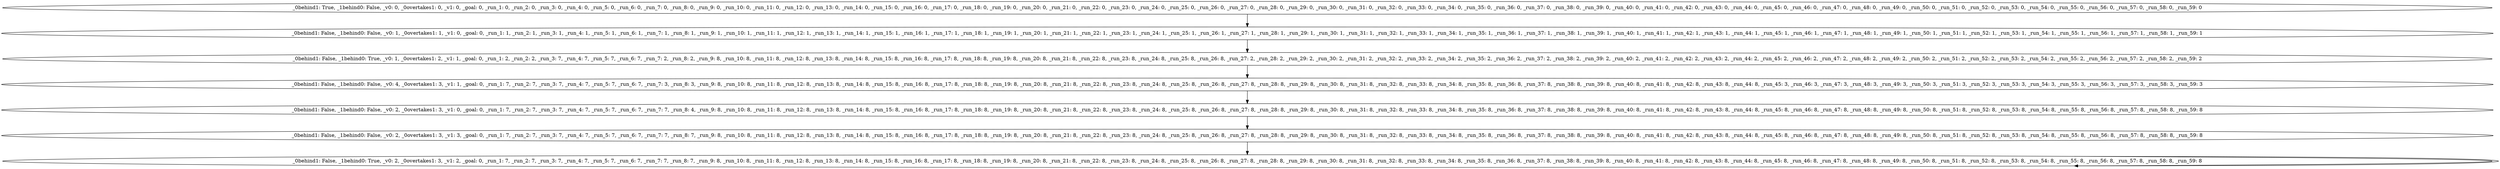 digraph  {
0 [_0behind1=True, _0overtakes1=0, _1behind0=False, _goal=0, _run_1=0, _run_10=0, _run_11=0, _run_12=0, _run_13=0, _run_14=0, _run_15=0, _run_16=0, _run_17=0, _run_18=0, _run_19=0, _run_2=0, _run_20=0, _run_21=0, _run_22=0, _run_23=0, _run_24=0, _run_25=0, _run_26=0, _run_27=0, _run_28=0, _run_29=0, _run_3=0, _run_30=0, _run_31=0, _run_32=0, _run_33=0, _run_34=0, _run_35=0, _run_36=0, _run_37=0, _run_38=0, _run_39=0, _run_4=0, _run_40=0, _run_41=0, _run_42=0, _run_43=0, _run_44=0, _run_45=0, _run_46=0, _run_47=0, _run_48=0, _run_49=0, _run_5=0, _run_50=0, _run_51=0, _run_52=0, _run_53=0, _run_54=0, _run_55=0, _run_56=0, _run_57=0, _run_58=0, _run_59=0, _run_6=0, _run_7=0, _run_8=0, _run_9=0, _v0=0, _v1=0, label="_0behind1: True, _1behind0: False, _v0: 0, _0overtakes1: 0, _v1: 0, _goal: 0, _run_1: 0, _run_2: 0, _run_3: 0, _run_4: 0, _run_5: 0, _run_6: 0, _run_7: 0, _run_8: 0, _run_9: 0, _run_10: 0, _run_11: 0, _run_12: 0, _run_13: 0, _run_14: 0, _run_15: 0, _run_16: 0, _run_17: 0, _run_18: 0, _run_19: 0, _run_20: 0, _run_21: 0, _run_22: 0, _run_23: 0, _run_24: 0, _run_25: 0, _run_26: 0, _run_27: 0, _run_28: 0, _run_29: 0, _run_30: 0, _run_31: 0, _run_32: 0, _run_33: 0, _run_34: 0, _run_35: 0, _run_36: 0, _run_37: 0, _run_38: 0, _run_39: 0, _run_40: 0, _run_41: 0, _run_42: 0, _run_43: 0, _run_44: 0, _run_45: 0, _run_46: 0, _run_47: 0, _run_48: 0, _run_49: 0, _run_50: 0, _run_51: 0, _run_52: 0, _run_53: 0, _run_54: 0, _run_55: 0, _run_56: 0, _run_57: 0, _run_58: 0, _run_59: 0"];
1 [_0behind1=False, _0overtakes1=1, _1behind0=False, _goal=0, _run_1=1, _run_10=1, _run_11=1, _run_12=1, _run_13=1, _run_14=1, _run_15=1, _run_16=1, _run_17=1, _run_18=1, _run_19=1, _run_2=1, _run_20=1, _run_21=1, _run_22=1, _run_23=1, _run_24=1, _run_25=1, _run_26=1, _run_27=1, _run_28=1, _run_29=1, _run_3=1, _run_30=1, _run_31=1, _run_32=1, _run_33=1, _run_34=1, _run_35=1, _run_36=1, _run_37=1, _run_38=1, _run_39=1, _run_4=1, _run_40=1, _run_41=1, _run_42=1, _run_43=1, _run_44=1, _run_45=1, _run_46=1, _run_47=1, _run_48=1, _run_49=1, _run_5=1, _run_50=1, _run_51=1, _run_52=1, _run_53=1, _run_54=1, _run_55=1, _run_56=1, _run_57=1, _run_58=1, _run_59=1, _run_6=1, _run_7=1, _run_8=1, _run_9=1, _v0=1, _v1=0, label="_0behind1: False, _1behind0: False, _v0: 1, _0overtakes1: 1, _v1: 0, _goal: 0, _run_1: 1, _run_2: 1, _run_3: 1, _run_4: 1, _run_5: 1, _run_6: 1, _run_7: 1, _run_8: 1, _run_9: 1, _run_10: 1, _run_11: 1, _run_12: 1, _run_13: 1, _run_14: 1, _run_15: 1, _run_16: 1, _run_17: 1, _run_18: 1, _run_19: 1, _run_20: 1, _run_21: 1, _run_22: 1, _run_23: 1, _run_24: 1, _run_25: 1, _run_26: 1, _run_27: 1, _run_28: 1, _run_29: 1, _run_30: 1, _run_31: 1, _run_32: 1, _run_33: 1, _run_34: 1, _run_35: 1, _run_36: 1, _run_37: 1, _run_38: 1, _run_39: 1, _run_40: 1, _run_41: 1, _run_42: 1, _run_43: 1, _run_44: 1, _run_45: 1, _run_46: 1, _run_47: 1, _run_48: 1, _run_49: 1, _run_50: 1, _run_51: 1, _run_52: 1, _run_53: 1, _run_54: 1, _run_55: 1, _run_56: 1, _run_57: 1, _run_58: 1, _run_59: 1"];
2 [_0behind1=False, _0overtakes1=2, _1behind0=True, _goal=0, _run_1=2, _run_10=8, _run_11=8, _run_12=8, _run_13=8, _run_14=8, _run_15=8, _run_16=8, _run_17=8, _run_18=8, _run_19=8, _run_2=2, _run_20=8, _run_21=8, _run_22=8, _run_23=8, _run_24=8, _run_25=8, _run_26=8, _run_27=2, _run_28=2, _run_29=2, _run_3=7, _run_30=2, _run_31=2, _run_32=2, _run_33=2, _run_34=2, _run_35=2, _run_36=2, _run_37=2, _run_38=2, _run_39=2, _run_4=7, _run_40=2, _run_41=2, _run_42=2, _run_43=2, _run_44=2, _run_45=2, _run_46=2, _run_47=2, _run_48=2, _run_49=2, _run_5=7, _run_50=2, _run_51=2, _run_52=2, _run_53=2, _run_54=2, _run_55=2, _run_56=2, _run_57=2, _run_58=2, _run_59=2, _run_6=7, _run_7=2, _run_8=2, _run_9=8, _v0=1, _v1=1, label="_0behind1: False, _1behind0: True, _v0: 1, _0overtakes1: 2, _v1: 1, _goal: 0, _run_1: 2, _run_2: 2, _run_3: 7, _run_4: 7, _run_5: 7, _run_6: 7, _run_7: 2, _run_8: 2, _run_9: 8, _run_10: 8, _run_11: 8, _run_12: 8, _run_13: 8, _run_14: 8, _run_15: 8, _run_16: 8, _run_17: 8, _run_18: 8, _run_19: 8, _run_20: 8, _run_21: 8, _run_22: 8, _run_23: 8, _run_24: 8, _run_25: 8, _run_26: 8, _run_27: 2, _run_28: 2, _run_29: 2, _run_30: 2, _run_31: 2, _run_32: 2, _run_33: 2, _run_34: 2, _run_35: 2, _run_36: 2, _run_37: 2, _run_38: 2, _run_39: 2, _run_40: 2, _run_41: 2, _run_42: 2, _run_43: 2, _run_44: 2, _run_45: 2, _run_46: 2, _run_47: 2, _run_48: 2, _run_49: 2, _run_50: 2, _run_51: 2, _run_52: 2, _run_53: 2, _run_54: 2, _run_55: 2, _run_56: 2, _run_57: 2, _run_58: 2, _run_59: 2"];
3 [_0behind1=False, _0overtakes1=3, _1behind0=False, _goal=0, _run_1=7, _run_10=8, _run_11=8, _run_12=8, _run_13=8, _run_14=8, _run_15=8, _run_16=8, _run_17=8, _run_18=8, _run_19=8, _run_2=7, _run_20=8, _run_21=8, _run_22=8, _run_23=8, _run_24=8, _run_25=8, _run_26=8, _run_27=8, _run_28=8, _run_29=8, _run_3=7, _run_30=8, _run_31=8, _run_32=8, _run_33=8, _run_34=8, _run_35=8, _run_36=8, _run_37=8, _run_38=8, _run_39=8, _run_4=7, _run_40=8, _run_41=8, _run_42=8, _run_43=8, _run_44=8, _run_45=3, _run_46=3, _run_47=3, _run_48=3, _run_49=3, _run_5=7, _run_50=3, _run_51=3, _run_52=3, _run_53=3, _run_54=3, _run_55=3, _run_56=3, _run_57=3, _run_58=3, _run_59=3, _run_6=7, _run_7=3, _run_8=3, _run_9=8, _v0=4, _v1=1, label="_0behind1: False, _1behind0: False, _v0: 4, _0overtakes1: 3, _v1: 1, _goal: 0, _run_1: 7, _run_2: 7, _run_3: 7, _run_4: 7, _run_5: 7, _run_6: 7, _run_7: 3, _run_8: 3, _run_9: 8, _run_10: 8, _run_11: 8, _run_12: 8, _run_13: 8, _run_14: 8, _run_15: 8, _run_16: 8, _run_17: 8, _run_18: 8, _run_19: 8, _run_20: 8, _run_21: 8, _run_22: 8, _run_23: 8, _run_24: 8, _run_25: 8, _run_26: 8, _run_27: 8, _run_28: 8, _run_29: 8, _run_30: 8, _run_31: 8, _run_32: 8, _run_33: 8, _run_34: 8, _run_35: 8, _run_36: 8, _run_37: 8, _run_38: 8, _run_39: 8, _run_40: 8, _run_41: 8, _run_42: 8, _run_43: 8, _run_44: 8, _run_45: 3, _run_46: 3, _run_47: 3, _run_48: 3, _run_49: 3, _run_50: 3, _run_51: 3, _run_52: 3, _run_53: 3, _run_54: 3, _run_55: 3, _run_56: 3, _run_57: 3, _run_58: 3, _run_59: 3"];
4 [_0behind1=False, _0overtakes1=3, _1behind0=False, _goal=0, _run_1=7, _run_10=8, _run_11=8, _run_12=8, _run_13=8, _run_14=8, _run_15=8, _run_16=8, _run_17=8, _run_18=8, _run_19=8, _run_2=7, _run_20=8, _run_21=8, _run_22=8, _run_23=8, _run_24=8, _run_25=8, _run_26=8, _run_27=8, _run_28=8, _run_29=8, _run_3=7, _run_30=8, _run_31=8, _run_32=8, _run_33=8, _run_34=8, _run_35=8, _run_36=8, _run_37=8, _run_38=8, _run_39=8, _run_4=7, _run_40=8, _run_41=8, _run_42=8, _run_43=8, _run_44=8, _run_45=8, _run_46=8, _run_47=8, _run_48=8, _run_49=8, _run_5=7, _run_50=8, _run_51=8, _run_52=8, _run_53=8, _run_54=8, _run_55=8, _run_56=8, _run_57=8, _run_58=8, _run_59=8, _run_6=7, _run_7=7, _run_8=4, _run_9=8, _v0=2, _v1=0, label="_0behind1: False, _1behind0: False, _v0: 2, _0overtakes1: 3, _v1: 0, _goal: 0, _run_1: 7, _run_2: 7, _run_3: 7, _run_4: 7, _run_5: 7, _run_6: 7, _run_7: 7, _run_8: 4, _run_9: 8, _run_10: 8, _run_11: 8, _run_12: 8, _run_13: 8, _run_14: 8, _run_15: 8, _run_16: 8, _run_17: 8, _run_18: 8, _run_19: 8, _run_20: 8, _run_21: 8, _run_22: 8, _run_23: 8, _run_24: 8, _run_25: 8, _run_26: 8, _run_27: 8, _run_28: 8, _run_29: 8, _run_30: 8, _run_31: 8, _run_32: 8, _run_33: 8, _run_34: 8, _run_35: 8, _run_36: 8, _run_37: 8, _run_38: 8, _run_39: 8, _run_40: 8, _run_41: 8, _run_42: 8, _run_43: 8, _run_44: 8, _run_45: 8, _run_46: 8, _run_47: 8, _run_48: 8, _run_49: 8, _run_50: 8, _run_51: 8, _run_52: 8, _run_53: 8, _run_54: 8, _run_55: 8, _run_56: 8, _run_57: 8, _run_58: 8, _run_59: 8"];
5 [_0behind1=False, _0overtakes1=3, _1behind0=False, _goal=0, _run_1=7, _run_10=8, _run_11=8, _run_12=8, _run_13=8, _run_14=8, _run_15=8, _run_16=8, _run_17=8, _run_18=8, _run_19=8, _run_2=7, _run_20=8, _run_21=8, _run_22=8, _run_23=8, _run_24=8, _run_25=8, _run_26=8, _run_27=8, _run_28=8, _run_29=8, _run_3=7, _run_30=8, _run_31=8, _run_32=8, _run_33=8, _run_34=8, _run_35=8, _run_36=8, _run_37=8, _run_38=8, _run_39=8, _run_4=7, _run_40=8, _run_41=8, _run_42=8, _run_43=8, _run_44=8, _run_45=8, _run_46=8, _run_47=8, _run_48=8, _run_49=8, _run_5=7, _run_50=8, _run_51=8, _run_52=8, _run_53=8, _run_54=8, _run_55=8, _run_56=8, _run_57=8, _run_58=8, _run_59=8, _run_6=7, _run_7=7, _run_8=7, _run_9=8, _v0=2, _v1=3, label="_0behind1: False, _1behind0: False, _v0: 2, _0overtakes1: 3, _v1: 3, _goal: 0, _run_1: 7, _run_2: 7, _run_3: 7, _run_4: 7, _run_5: 7, _run_6: 7, _run_7: 7, _run_8: 7, _run_9: 8, _run_10: 8, _run_11: 8, _run_12: 8, _run_13: 8, _run_14: 8, _run_15: 8, _run_16: 8, _run_17: 8, _run_18: 8, _run_19: 8, _run_20: 8, _run_21: 8, _run_22: 8, _run_23: 8, _run_24: 8, _run_25: 8, _run_26: 8, _run_27: 8, _run_28: 8, _run_29: 8, _run_30: 8, _run_31: 8, _run_32: 8, _run_33: 8, _run_34: 8, _run_35: 8, _run_36: 8, _run_37: 8, _run_38: 8, _run_39: 8, _run_40: 8, _run_41: 8, _run_42: 8, _run_43: 8, _run_44: 8, _run_45: 8, _run_46: 8, _run_47: 8, _run_48: 8, _run_49: 8, _run_50: 8, _run_51: 8, _run_52: 8, _run_53: 8, _run_54: 8, _run_55: 8, _run_56: 8, _run_57: 8, _run_58: 8, _run_59: 8"];
6 [_0behind1=False, _0overtakes1=3, _1behind0=True, _goal=0, _run_1=7, _run_10=8, _run_11=8, _run_12=8, _run_13=8, _run_14=8, _run_15=8, _run_16=8, _run_17=8, _run_18=8, _run_19=8, _run_2=7, _run_20=8, _run_21=8, _run_22=8, _run_23=8, _run_24=8, _run_25=8, _run_26=8, _run_27=8, _run_28=8, _run_29=8, _run_3=7, _run_30=8, _run_31=8, _run_32=8, _run_33=8, _run_34=8, _run_35=8, _run_36=8, _run_37=8, _run_38=8, _run_39=8, _run_4=7, _run_40=8, _run_41=8, _run_42=8, _run_43=8, _run_44=8, _run_45=8, _run_46=8, _run_47=8, _run_48=8, _run_49=8, _run_5=7, _run_50=8, _run_51=8, _run_52=8, _run_53=8, _run_54=8, _run_55=8, _run_56=8, _run_57=8, _run_58=8, _run_59=8, _run_6=7, _run_7=7, _run_8=7, _run_9=8, _v0=2, _v1=2, label="_0behind1: False, _1behind0: True, _v0: 2, _0overtakes1: 3, _v1: 2, _goal: 0, _run_1: 7, _run_2: 7, _run_3: 7, _run_4: 7, _run_5: 7, _run_6: 7, _run_7: 7, _run_8: 7, _run_9: 8, _run_10: 8, _run_11: 8, _run_12: 8, _run_13: 8, _run_14: 8, _run_15: 8, _run_16: 8, _run_17: 8, _run_18: 8, _run_19: 8, _run_20: 8, _run_21: 8, _run_22: 8, _run_23: 8, _run_24: 8, _run_25: 8, _run_26: 8, _run_27: 8, _run_28: 8, _run_29: 8, _run_30: 8, _run_31: 8, _run_32: 8, _run_33: 8, _run_34: 8, _run_35: 8, _run_36: 8, _run_37: 8, _run_38: 8, _run_39: 8, _run_40: 8, _run_41: 8, _run_42: 8, _run_43: 8, _run_44: 8, _run_45: 8, _run_46: 8, _run_47: 8, _run_48: 8, _run_49: 8, _run_50: 8, _run_51: 8, _run_52: 8, _run_53: 8, _run_54: 8, _run_55: 8, _run_56: 8, _run_57: 8, _run_58: 8, _run_59: 8"];
0 -> 1;
1 -> 2;
2 -> 3;
3 -> 4;
4 -> 5;
5 -> 6;
6 -> 6;
node [label="shape: box", shape=box];
}
